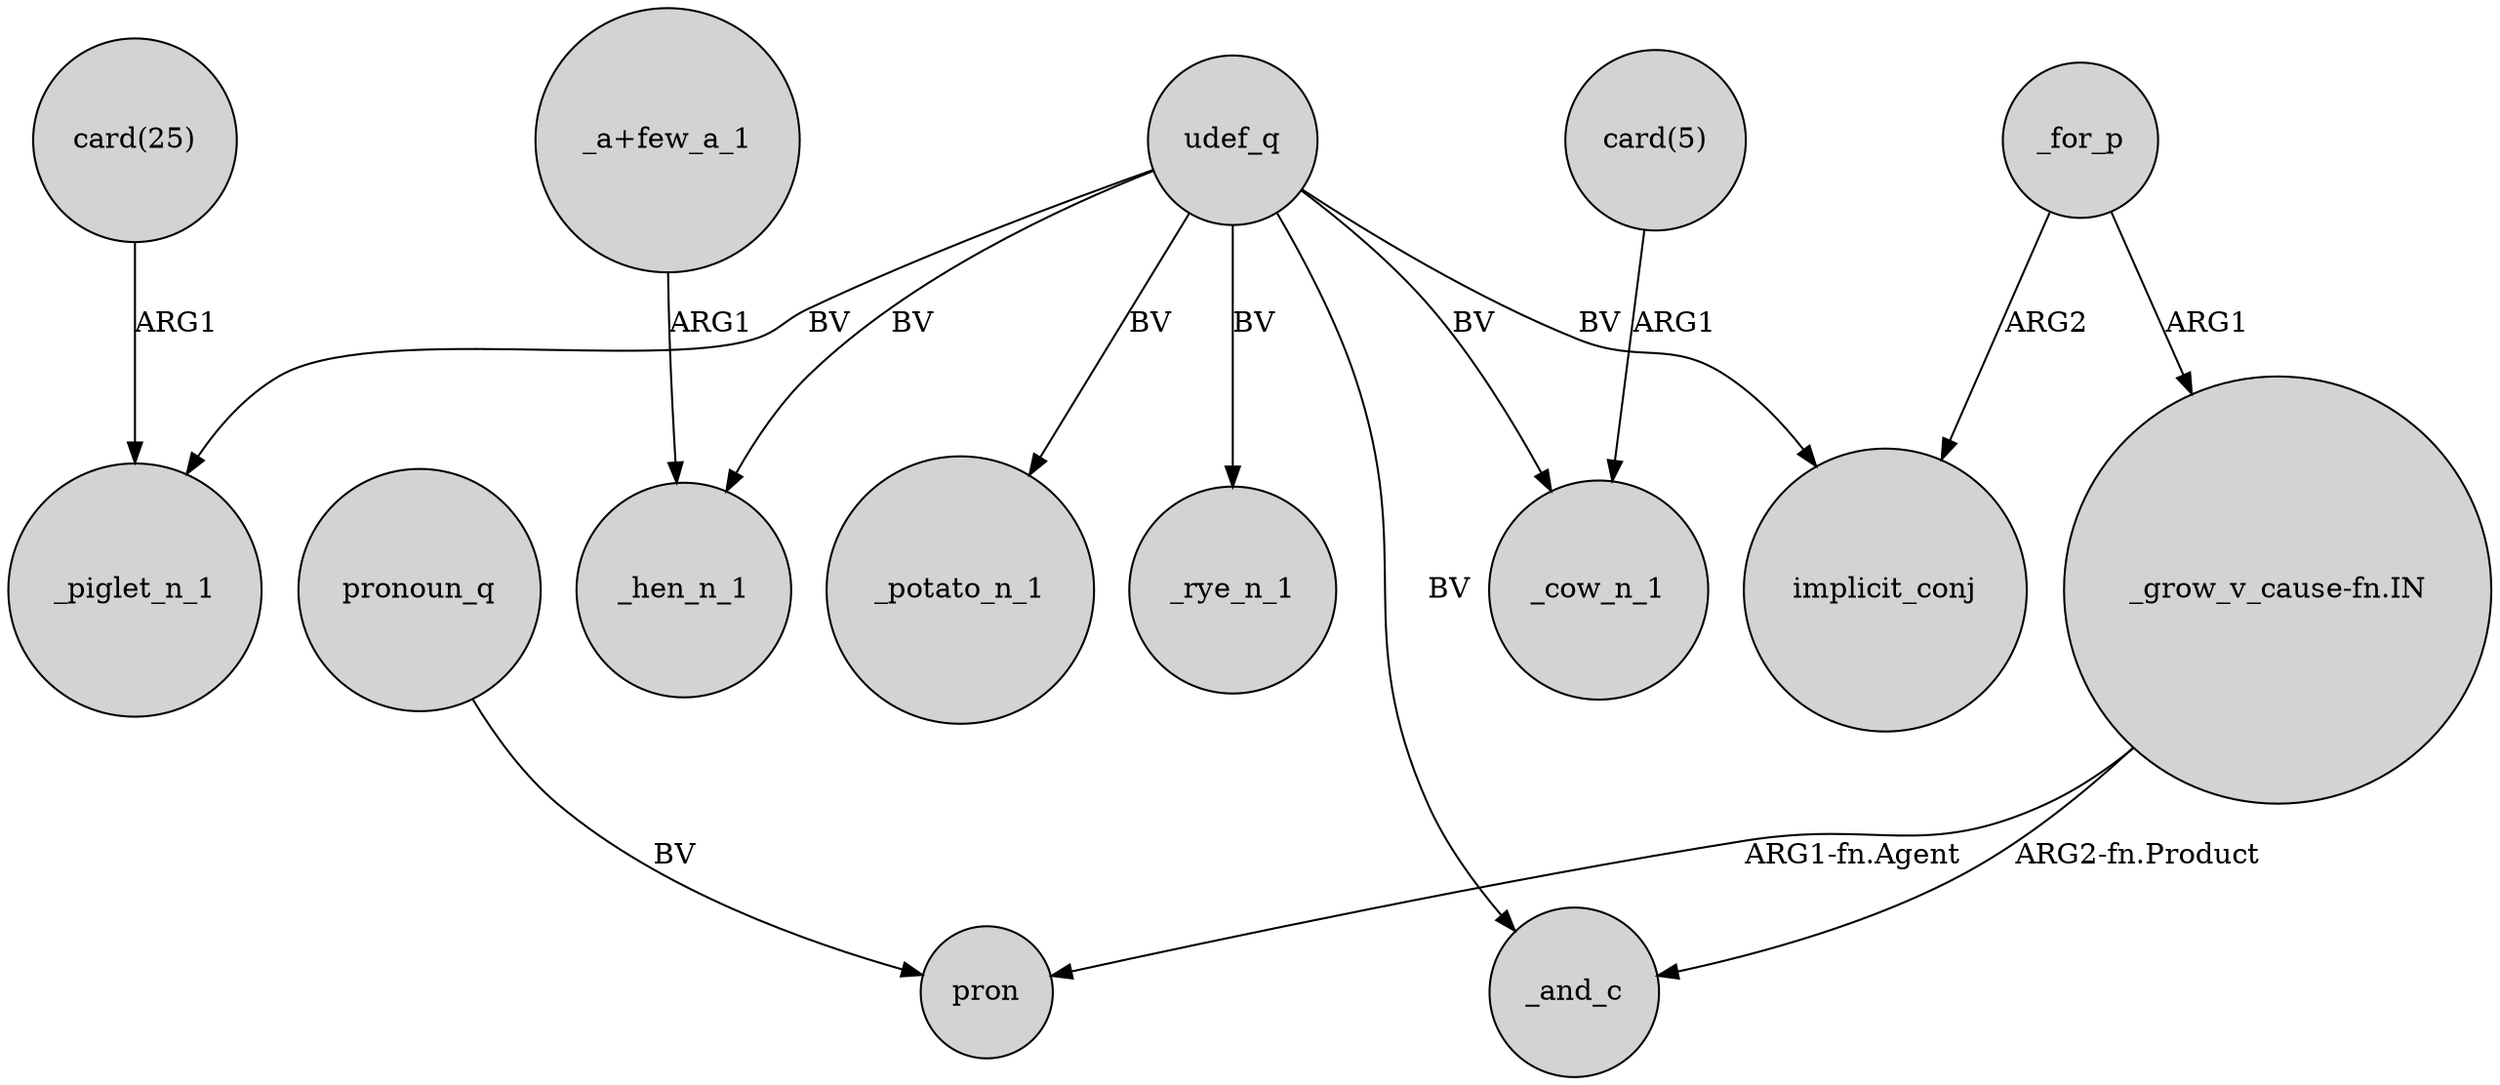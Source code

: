 digraph {
	node [shape=circle style=filled]
	udef_q -> _hen_n_1 [label=BV]
	udef_q -> _piglet_n_1 [label=BV]
	udef_q -> _potato_n_1 [label=BV]
	_for_p -> implicit_conj [label=ARG2]
	"_grow_v_cause-fn.IN" -> pron [label="ARG1-fn.Agent"]
	udef_q -> _and_c [label=BV]
	_for_p -> "_grow_v_cause-fn.IN" [label=ARG1]
	udef_q -> implicit_conj [label=BV]
	"card(5)" -> _cow_n_1 [label=ARG1]
	udef_q -> _cow_n_1 [label=BV]
	"_a+few_a_1" -> _hen_n_1 [label=ARG1]
	udef_q -> _rye_n_1 [label=BV]
	"card(25)" -> _piglet_n_1 [label=ARG1]
	"_grow_v_cause-fn.IN" -> _and_c [label="ARG2-fn.Product"]
	pronoun_q -> pron [label=BV]
}
